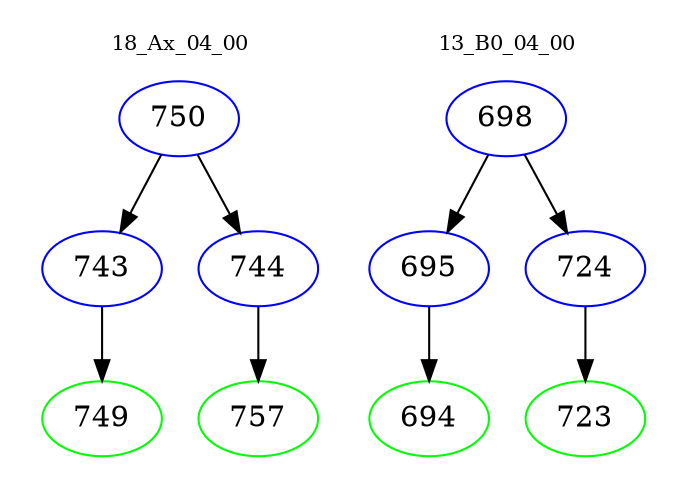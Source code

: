 digraph{
subgraph cluster_0 {
color = white
label = "18_Ax_04_00";
fontsize=10;
T0_750 [label="750", color="blue"]
T0_750 -> T0_743 [color="black"]
T0_743 [label="743", color="blue"]
T0_743 -> T0_749 [color="black"]
T0_749 [label="749", color="green"]
T0_750 -> T0_744 [color="black"]
T0_744 [label="744", color="blue"]
T0_744 -> T0_757 [color="black"]
T0_757 [label="757", color="green"]
}
subgraph cluster_1 {
color = white
label = "13_B0_04_00";
fontsize=10;
T1_698 [label="698", color="blue"]
T1_698 -> T1_695 [color="black"]
T1_695 [label="695", color="blue"]
T1_695 -> T1_694 [color="black"]
T1_694 [label="694", color="green"]
T1_698 -> T1_724 [color="black"]
T1_724 [label="724", color="blue"]
T1_724 -> T1_723 [color="black"]
T1_723 [label="723", color="green"]
}
}
